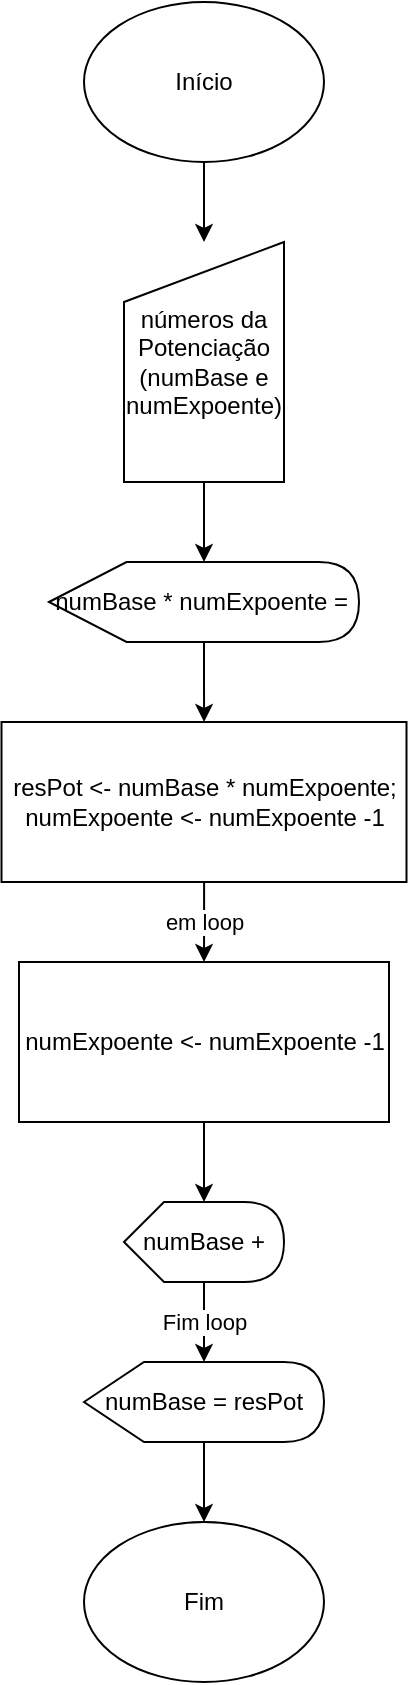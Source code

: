 <mxfile version="15.2.9" type="device"><diagram id="wucOndYDxlrHTNEKaXdK" name="Page-1"><mxGraphModel dx="560" dy="588" grid="1" gridSize="10" guides="1" tooltips="1" connect="1" arrows="1" fold="1" page="1" pageScale="1" pageWidth="827" pageHeight="1169" math="0" shadow="0"><root><mxCell id="0"/><mxCell id="1" parent="0"/><mxCell id="tvz0SS4fogy3jH56ehz3-1" value="Fim" style="ellipse;whiteSpace=wrap;html=1;" vertex="1" parent="1"><mxGeometry x="90" y="810" width="120" height="80" as="geometry"/></mxCell><mxCell id="tvz0SS4fogy3jH56ehz3-2" value="" style="edgeStyle=orthogonalEdgeStyle;rounded=0;orthogonalLoop=1;jettySize=auto;html=1;" edge="1" parent="1" source="tvz0SS4fogy3jH56ehz3-3" target="tvz0SS4fogy3jH56ehz3-5"><mxGeometry relative="1" as="geometry"/></mxCell><mxCell id="tvz0SS4fogy3jH56ehz3-3" value="Início" style="ellipse;whiteSpace=wrap;html=1;" vertex="1" parent="1"><mxGeometry x="90" y="50" width="120" height="80" as="geometry"/></mxCell><mxCell id="tvz0SS4fogy3jH56ehz3-4" value="" style="edgeStyle=orthogonalEdgeStyle;rounded=0;orthogonalLoop=1;jettySize=auto;html=1;" edge="1" parent="1" source="tvz0SS4fogy3jH56ehz3-5" target="tvz0SS4fogy3jH56ehz3-7"><mxGeometry relative="1" as="geometry"/></mxCell><mxCell id="tvz0SS4fogy3jH56ehz3-5" value="números da Potenciação&lt;br&gt;(numBase e numExpoente)" style="shape=manualInput;whiteSpace=wrap;html=1;" vertex="1" parent="1"><mxGeometry x="110" y="170" width="80" height="120" as="geometry"/></mxCell><mxCell id="tvz0SS4fogy3jH56ehz3-6" value="" style="edgeStyle=orthogonalEdgeStyle;rounded=0;orthogonalLoop=1;jettySize=auto;html=1;" edge="1" parent="1" source="tvz0SS4fogy3jH56ehz3-7" target="tvz0SS4fogy3jH56ehz3-9"><mxGeometry relative="1" as="geometry"/></mxCell><mxCell id="tvz0SS4fogy3jH56ehz3-7" value="numBase * numExpoente =&amp;nbsp;" style="shape=display;whiteSpace=wrap;html=1;" vertex="1" parent="1"><mxGeometry x="72.5" y="330" width="155" height="40" as="geometry"/></mxCell><mxCell id="tvz0SS4fogy3jH56ehz3-8" value="em loop" style="edgeStyle=orthogonalEdgeStyle;rounded=0;orthogonalLoop=1;jettySize=auto;html=1;" edge="1" parent="1" source="tvz0SS4fogy3jH56ehz3-9" target="tvz0SS4fogy3jH56ehz3-11"><mxGeometry relative="1" as="geometry"/></mxCell><mxCell id="tvz0SS4fogy3jH56ehz3-9" value="resPot &amp;lt;- numBase * numExpoente;&lt;br&gt;numExpoente &amp;lt;- numExpoente -1" style="whiteSpace=wrap;html=1;" vertex="1" parent="1"><mxGeometry x="48.75" y="410" width="202.5" height="80" as="geometry"/></mxCell><mxCell id="tvz0SS4fogy3jH56ehz3-10" value="" style="edgeStyle=orthogonalEdgeStyle;rounded=0;orthogonalLoop=1;jettySize=auto;html=1;" edge="1" parent="1" source="tvz0SS4fogy3jH56ehz3-11" target="tvz0SS4fogy3jH56ehz3-13"><mxGeometry relative="1" as="geometry"/></mxCell><mxCell id="tvz0SS4fogy3jH56ehz3-11" value="numExpoente &amp;lt;- numExpoente -1" style="whiteSpace=wrap;html=1;" vertex="1" parent="1"><mxGeometry x="57.5" y="530" width="185" height="80" as="geometry"/></mxCell><mxCell id="tvz0SS4fogy3jH56ehz3-12" value="Fim loop" style="edgeStyle=orthogonalEdgeStyle;rounded=0;orthogonalLoop=1;jettySize=auto;html=1;" edge="1" parent="1" source="tvz0SS4fogy3jH56ehz3-13" target="tvz0SS4fogy3jH56ehz3-15"><mxGeometry relative="1" as="geometry"/></mxCell><mxCell id="tvz0SS4fogy3jH56ehz3-13" value="numBase +" style="shape=display;whiteSpace=wrap;html=1;" vertex="1" parent="1"><mxGeometry x="110" y="650" width="80" height="40" as="geometry"/></mxCell><mxCell id="tvz0SS4fogy3jH56ehz3-14" value="" style="edgeStyle=orthogonalEdgeStyle;rounded=0;orthogonalLoop=1;jettySize=auto;html=1;" edge="1" parent="1" source="tvz0SS4fogy3jH56ehz3-15" target="tvz0SS4fogy3jH56ehz3-1"><mxGeometry relative="1" as="geometry"/></mxCell><mxCell id="tvz0SS4fogy3jH56ehz3-15" value="numBase = resPot" style="shape=display;whiteSpace=wrap;html=1;" vertex="1" parent="1"><mxGeometry x="90" y="730" width="120" height="40" as="geometry"/></mxCell></root></mxGraphModel></diagram></mxfile>